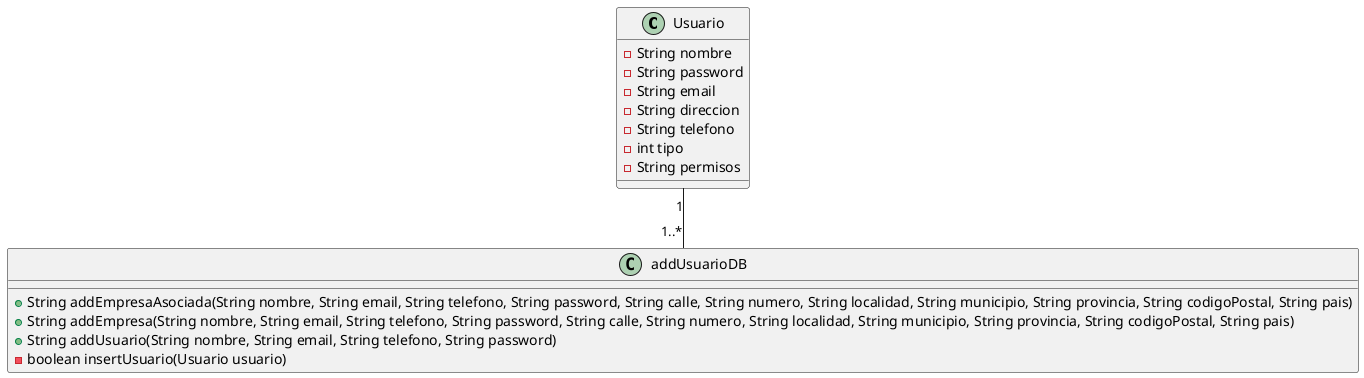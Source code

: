 @startuml
class Usuario {
    -String nombre
    -String password
    -String email
    -String direccion
    -String telefono
    -int tipo
    -String permisos
}

class addUsuarioDB {
    +String addEmpresaAsociada(String nombre, String email, String telefono, String password, String calle, String numero, String localidad, String municipio, String provincia, String codigoPostal, String pais)
    +String addEmpresa(String nombre, String email, String telefono, String password, String calle, String numero, String localidad, String municipio, String provincia, String codigoPostal, String pais)
    +String addUsuario(String nombre, String email, String telefono, String password)
    -boolean insertUsuario(Usuario usuario)
}

Usuario "1" -- "1..*" addUsuarioDB
@enduml